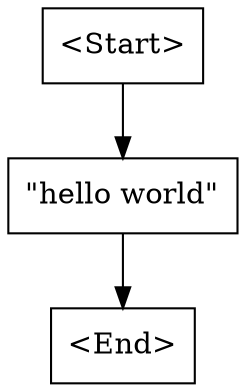 digraph G {
    N0 [label = "<Start>" shape = box]
    N1 [label = "\"hello world\"\l" shape = box]
    N2 [label = "<End>" shape = box]
    N0 -> N1 [label = ""]
    N1 -> N2 [label = ""]
}
